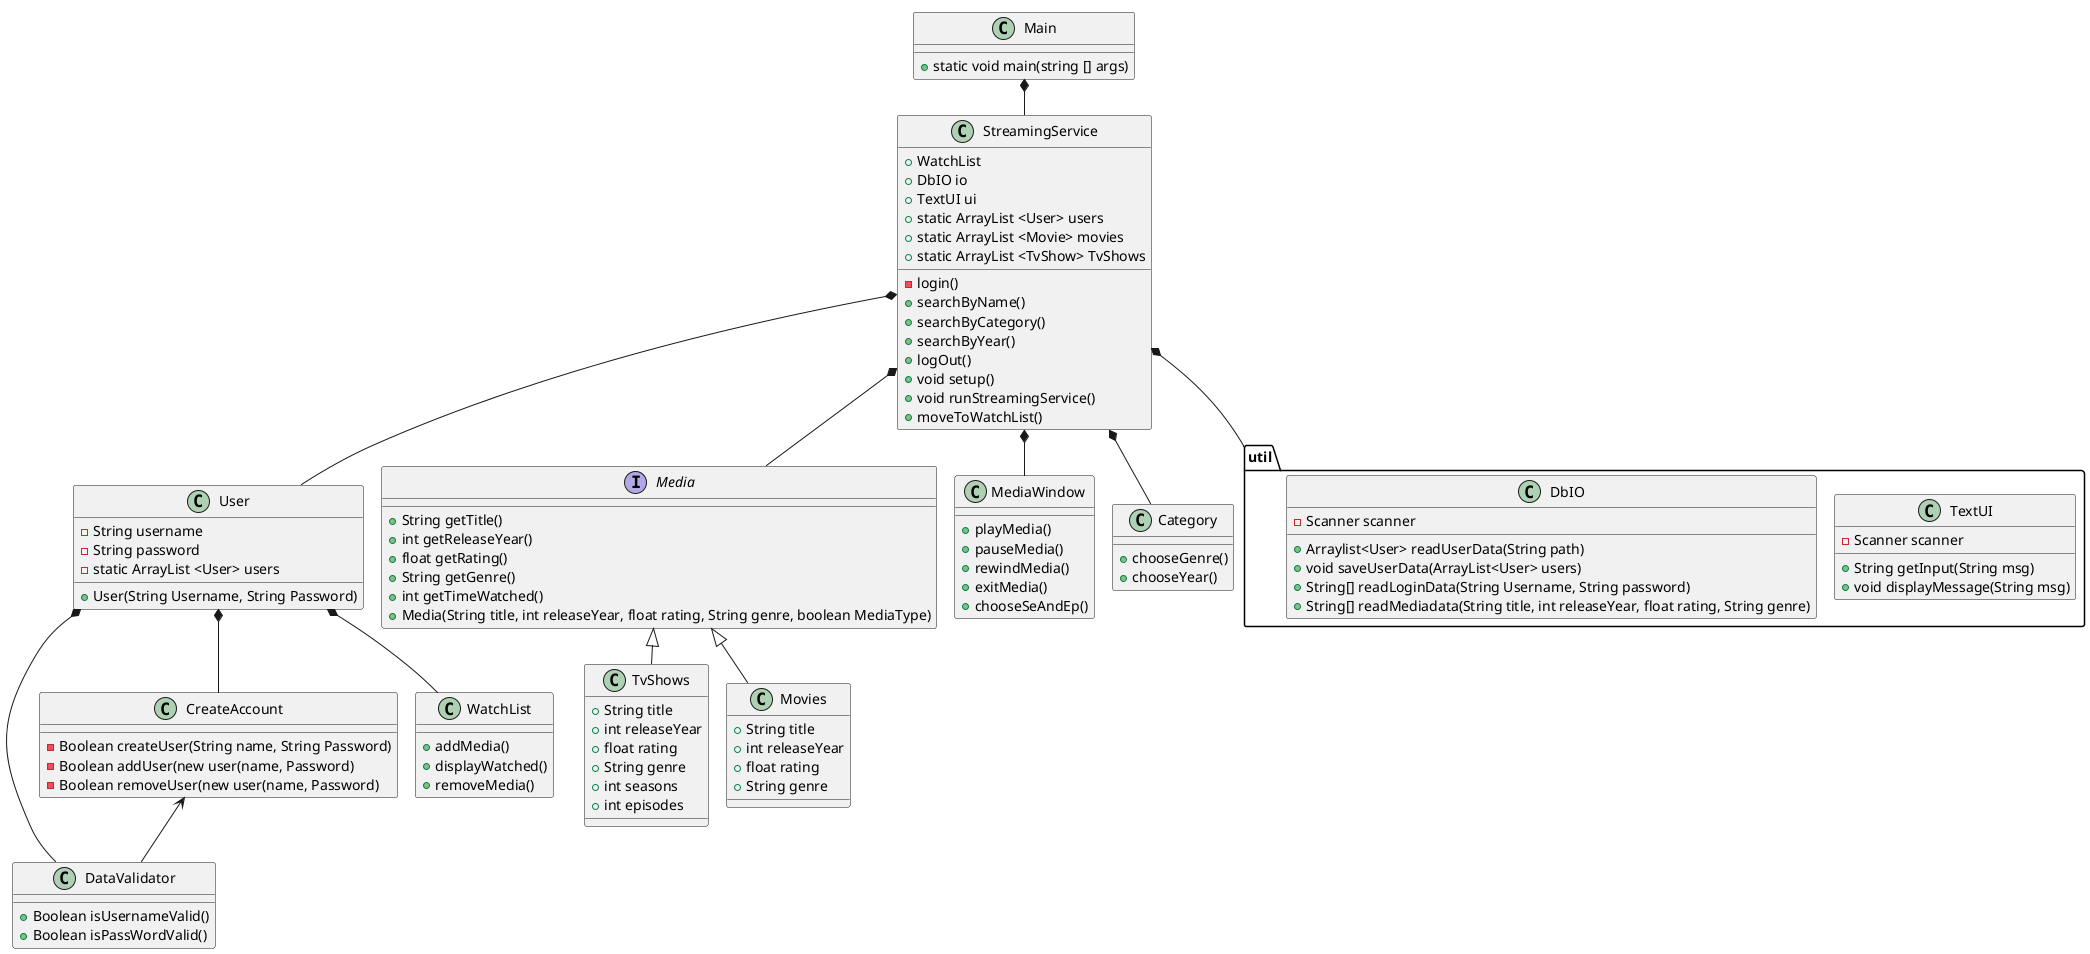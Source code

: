 @startuml
'Domænemodellen giver nye entity klasser
'Pakker, model og util
!pragma layout smetana

class Main
class User
class DataValidator
class CreateAccount
class WatchList
interface Media
class TvShows
class Movies
class MediaWindow
class Category
class StreamingService


package "util"{
       class TextUI
       class DbIO
       }

Main *-- StreamingService
StreamingService *-- User
User *-- DataValidator
CreateAccount <-- DataValidator
User *-- CreateAccount
User *-- WatchList
StreamingService *-- Media
Media <|-- Movies
Media <|-- TvShows
StreamingService *-- MediaWindow
StreamingService *-- util
StreamingService *-- Category

Main : + static void main(string [] args)


StreamingService : + WatchList
StreamingService : + DbIO io
StreamingService : + TextUI ui
StreamingService : + static ArrayList <User> users
StreamingService : + static ArrayList <Movie> movies
StreamingService : + static ArrayList <TvShow> TvShows
'---_new-----
StreamingService : - login()
StreamingService : + searchByName()
StreamingService : + searchByCategory()
StreamingService : + searchByYear()
StreamingService : + logOut()
StreamingService : + void setup()
StreamingService : + void runStreamingService()
StreamingService : + moveToWatchList()
'-----------

User : - String username
User : - String password
User : - static ArrayList <User> users
'---_new-----
User : + User(String Username, String Password)

'-----------

'---_new-----
DataValidator : + Boolean isUsernameValid()
DataValidator : + Boolean isPassWordValid()
'-----------

CreateAccount : - Boolean createUser(String name, String Password)
CreateAccount : - Boolean addUser(new user(name, Password)
CreateAccount : - Boolean removeUser(new user(name, Password)


WatchList : + addMedia()
WatchList : + displayWatched()
WatchList : + removeMedia()


Media : + String getTitle()
Media : + int getReleaseYear()
Media : + float getRating()
Media : + String getGenre()
Media : + int getTimeWatched()
'---_new-----
Media : + Media(String title, int releaseYear, float rating, String genre, boolean MediaType)
'-----------

TvShows : + String title
TvShows : + int releaseYear
TvShows : + float rating
TvShows : + String genre
TvShows : + int seasons
TvShows : + int episodes

Movies : + String title
Movies : + int releaseYear
Movies : + float rating
Movies : + String genre

MediaWindow : + playMedia()
MediaWindow : + pauseMedia()
MediaWindow : + rewindMedia()
MediaWindow : + exitMedia()
MediaWindow : + chooseSeAndEp()

Category : + chooseGenre()
Category : + chooseYear()

DbIO : - Scanner scanner
'---_new-----
DbIO : + Arraylist<User> readUserData(String path)
DbIO : + void saveUserData(ArrayList<User> users)
DbIO : + String[] readLoginData(String Username, String password)
DbIO : + String[] readMediadata(String title, int releaseYear, float rating, String genre)
'-----------

TextUI : + String getInput(String msg)
TextUI : - Scanner scanner
TextUI : + void displayMessage(String msg)

@enduml
